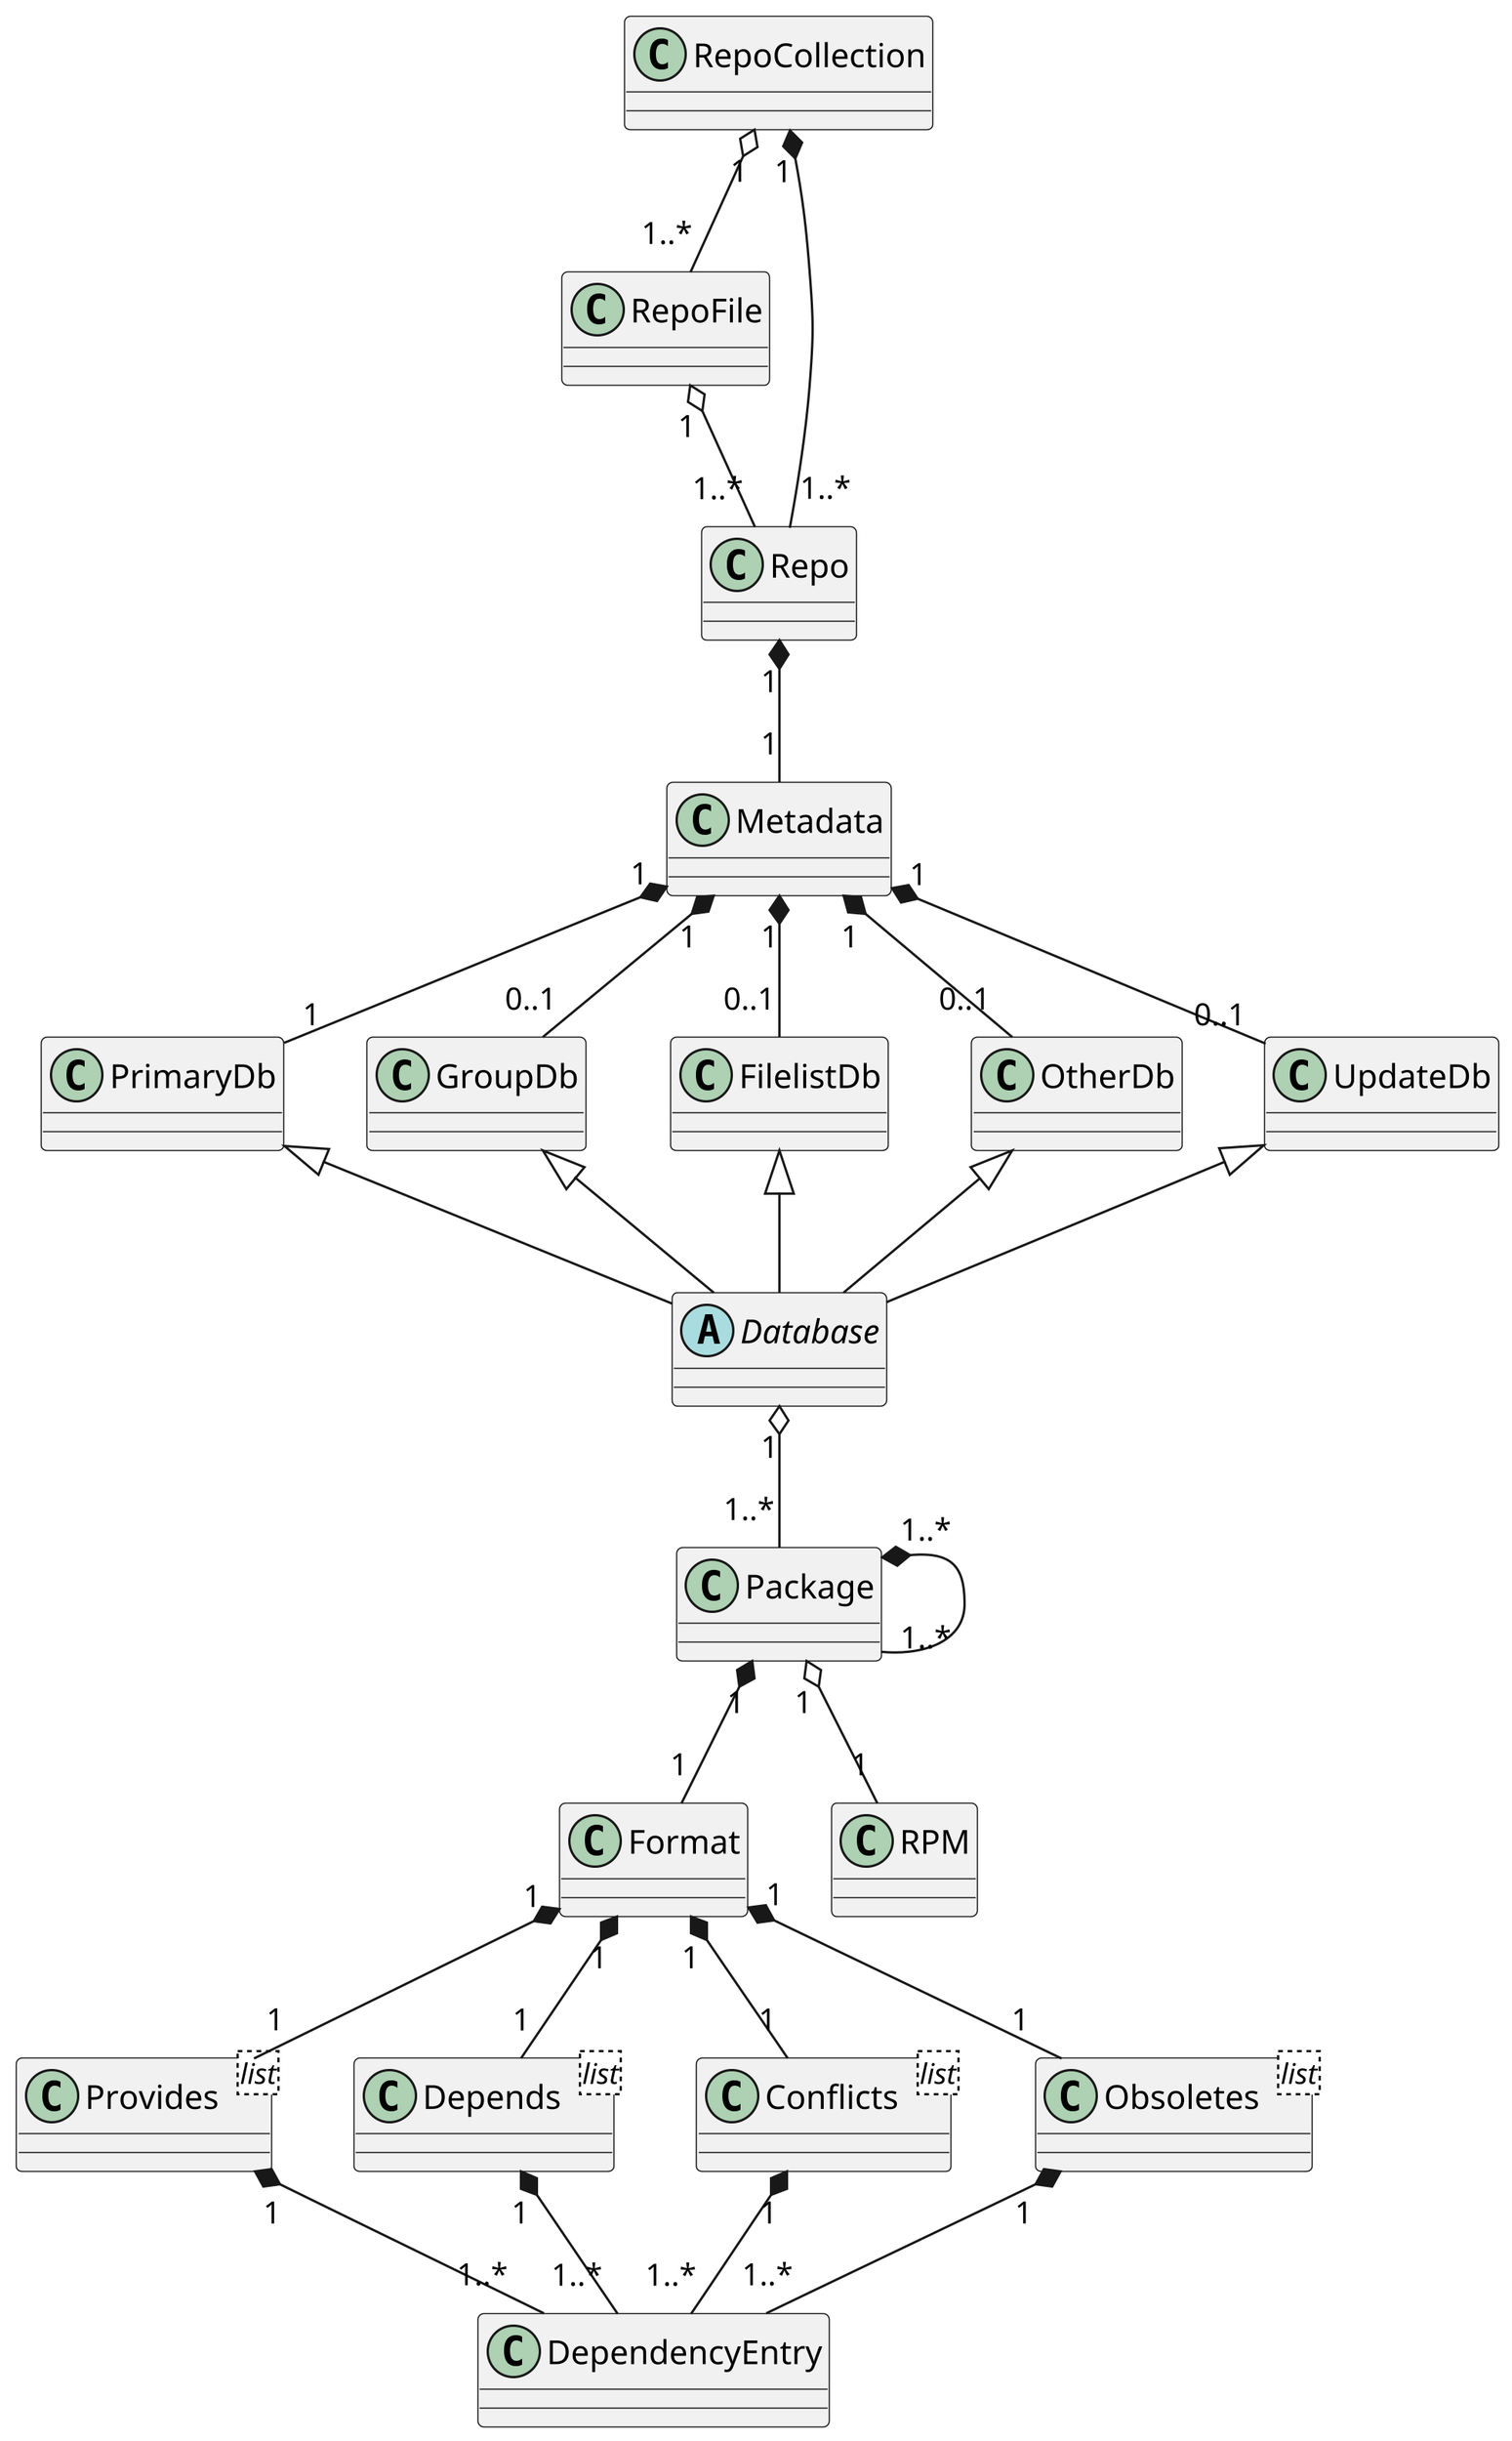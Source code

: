 @startuml
skinparam dpi 300

class RepoCollection

class RepoFile

class Repo

class Metadata

abstract class Database

class PrimaryDb
class GroupDb
class FilelistDb
class OtherDb
class UpdateDb

class Package

class Format

class DependencyEntry

class RPM

class Provides<list>

class Depends<list>

class Conflicts<list>

class Obsoletes<list>

RepoCollection "1" o-- "1..*" RepoFile
RepoCollection "1" *-- "1..*" Repo
RepoFile "1" o-- "1..*" Repo
Repo "1" *-- "1" Metadata

Metadata "1" *-- "1" PrimaryDb
Metadata "1" *-- "0..1" GroupDb
Metadata "1" *-- "0..1" FilelistDb
Metadata "1" *-- "0..1" OtherDb
Metadata "1" *-- "0..1" UpdateDb

PrimaryDb <|-- Database
GroupDb <|-- Database
FilelistDb <|-- Database
OtherDb <|-- Database
UpdateDb <|-- Database

Database "1" o-- "1..*" Package

Package "1" o-- "1" RPM
Package "1" *-- "1" Format
Package "1..*" *-- "1..*" Package

Format "1" *-- "1" Provides
Format "1" *-- "1" Depends
Format "1" *-- "1" Conflicts
Format "1" *-- "1" Obsoletes

Provides "1" *-- "1..*" DependencyEntry
Depends "1" *-- "1..*" DependencyEntry
Conflicts "1" *-- "1..*" DependencyEntry
Obsoletes "1" *-- "1..*" DependencyEntry


@enduml